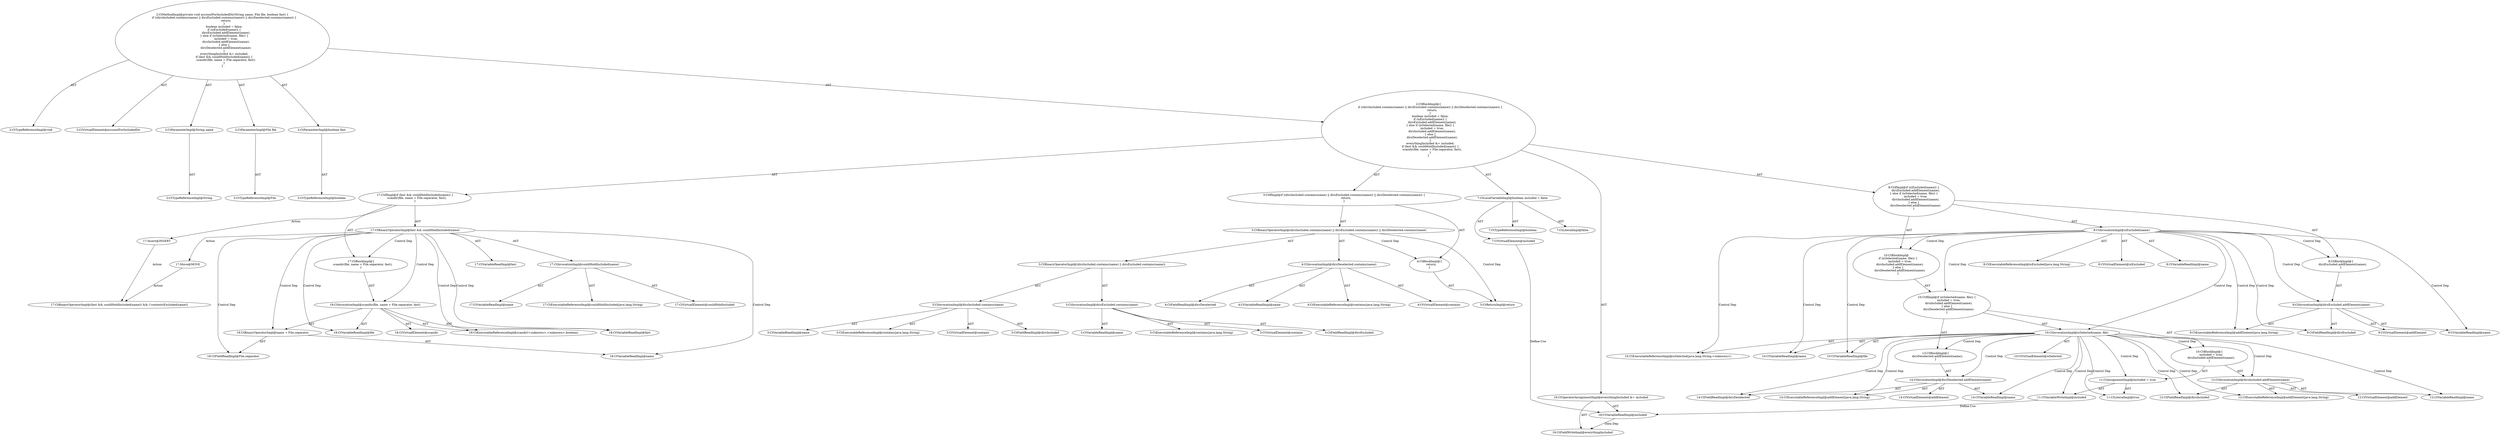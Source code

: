 digraph "accountForIncludedDir#?,String,File,boolean" {
0 [label="2:CtTypeReferenceImpl@void" shape=ellipse]
1 [label="2:CtVirtualElement@accountForIncludedDir" shape=ellipse]
2 [label="2:CtParameterImpl@String name" shape=ellipse]
3 [label="2:CtTypeReferenceImpl@String" shape=ellipse]
4 [label="2:CtParameterImpl@File file" shape=ellipse]
5 [label="2:CtTypeReferenceImpl@File" shape=ellipse]
6 [label="2:CtParameterImpl@boolean fast" shape=ellipse]
7 [label="2:CtTypeReferenceImpl@boolean" shape=ellipse]
8 [label="3:CtExecutableReferenceImpl@contains(java.lang.String)" shape=ellipse]
9 [label="3:CtVirtualElement@contains" shape=ellipse]
10 [label="3:CtFieldReadImpl@dirsIncluded" shape=ellipse]
11 [label="3:CtVariableReadImpl@name" shape=ellipse]
12 [label="3:CtInvocationImpl@dirsIncluded.contains(name)" shape=ellipse]
13 [label="3:CtExecutableReferenceImpl@contains(java.lang.String)" shape=ellipse]
14 [label="3:CtVirtualElement@contains" shape=ellipse]
15 [label="3:CtFieldReadImpl@dirsExcluded" shape=ellipse]
16 [label="3:CtVariableReadImpl@name" shape=ellipse]
17 [label="3:CtInvocationImpl@dirsExcluded.contains(name)" shape=ellipse]
18 [label="3:CtBinaryOperatorImpl@(dirsIncluded.contains(name) || dirsExcluded.contains(name))" shape=ellipse]
19 [label="4:CtExecutableReferenceImpl@contains(java.lang.String)" shape=ellipse]
20 [label="4:CtVirtualElement@contains" shape=ellipse]
21 [label="4:CtFieldReadImpl@dirsDeselected" shape=ellipse]
22 [label="4:CtVariableReadImpl@name" shape=ellipse]
23 [label="4:CtInvocationImpl@dirsDeselected.contains(name)" shape=ellipse]
24 [label="3:CtBinaryOperatorImpl@(dirsIncluded.contains(name) || dirsExcluded.contains(name)) || dirsDeselected.contains(name)" shape=ellipse]
25 [label="5:CtReturnImpl@return" shape=ellipse]
26 [label="4:CtBlockImpl@\{
    return;
\}" shape=ellipse]
27 [label="3:CtIfImpl@if ((dirsIncluded.contains(name) || dirsExcluded.contains(name)) || dirsDeselected.contains(name)) \{
    return;
\}" shape=ellipse]
28 [label="7:CtTypeReferenceImpl@boolean" shape=ellipse]
29 [label="7:CtLiteralImpl@false" shape=ellipse]
30 [label="7:CtVirtualElement@included" shape=ellipse]
31 [label="7:CtLocalVariableImpl@boolean included = false" shape=ellipse]
32 [label="8:CtExecutableReferenceImpl@isExcluded(java.lang.String)" shape=ellipse]
33 [label="8:CtVirtualElement@isExcluded" shape=ellipse]
34 [label="8:CtVariableReadImpl@name" shape=ellipse]
35 [label="8:CtInvocationImpl@isExcluded(name)" shape=ellipse]
36 [label="9:CtExecutableReferenceImpl@addElement(java.lang.String)" shape=ellipse]
37 [label="9:CtVirtualElement@addElement" shape=ellipse]
38 [label="9:CtFieldReadImpl@dirsExcluded" shape=ellipse]
39 [label="9:CtVariableReadImpl@name" shape=ellipse]
40 [label="9:CtInvocationImpl@dirsExcluded.addElement(name)" shape=ellipse]
41 [label="8:CtBlockImpl@\{
    dirsExcluded.addElement(name);
\}" shape=ellipse]
42 [label="10:CtExecutableReferenceImpl@isSelected(java.lang.String,<unknown>)" shape=ellipse]
43 [label="10:CtVirtualElement@isSelected" shape=ellipse]
44 [label="10:CtVariableReadImpl@name" shape=ellipse]
45 [label="10:CtVariableReadImpl@file" shape=ellipse]
46 [label="10:CtInvocationImpl@isSelected(name, file)" shape=ellipse]
47 [label="11:CtVariableWriteImpl@included" shape=ellipse]
48 [label="11:CtLiteralImpl@true" shape=ellipse]
49 [label="11:CtAssignmentImpl@included = true" shape=ellipse]
50 [label="12:CtExecutableReferenceImpl@addElement(java.lang.String)" shape=ellipse]
51 [label="12:CtVirtualElement@addElement" shape=ellipse]
52 [label="12:CtFieldReadImpl@dirsIncluded" shape=ellipse]
53 [label="12:CtVariableReadImpl@name" shape=ellipse]
54 [label="12:CtInvocationImpl@dirsIncluded.addElement(name)" shape=ellipse]
55 [label="10:CtBlockImpl@\{
    included = true;
    dirsIncluded.addElement(name);
\}" shape=ellipse]
56 [label="14:CtExecutableReferenceImpl@addElement(java.lang.String)" shape=ellipse]
57 [label="14:CtVirtualElement@addElement" shape=ellipse]
58 [label="14:CtFieldReadImpl@dirsDeselected" shape=ellipse]
59 [label="14:CtVariableReadImpl@name" shape=ellipse]
60 [label="14:CtInvocationImpl@dirsDeselected.addElement(name)" shape=ellipse]
61 [label="13:CtBlockImpl@\{
    dirsDeselected.addElement(name);
\}" shape=ellipse]
62 [label="10:CtIfImpl@if (isSelected(name, file)) \{
    included = true;
    dirsIncluded.addElement(name);
\} else \{
    dirsDeselected.addElement(name);
\}" shape=ellipse]
63 [label="10:CtBlockImpl@
    if (isSelected(name, file)) \{
        included = true;
        dirsIncluded.addElement(name);
    \} else \{
        dirsDeselected.addElement(name);
    \}
" shape=ellipse]
64 [label="8:CtIfImpl@if (isExcluded(name)) \{
    dirsExcluded.addElement(name);
\} else if (isSelected(name, file)) \{
    included = true;
    dirsIncluded.addElement(name);
\} else \{
    dirsDeselected.addElement(name);
\}" shape=ellipse]
65 [label="16:CtFieldWriteImpl@everythingIncluded" shape=ellipse]
66 [label="16:CtVariableReadImpl@included" shape=ellipse]
67 [label="16:CtOperatorAssignmentImpl@everythingIncluded &= included" shape=ellipse]
68 [label="17:CtVariableReadImpl@fast" shape=ellipse]
69 [label="17:CtExecutableReferenceImpl@couldHoldIncluded(java.lang.String)" shape=ellipse]
70 [label="17:CtVirtualElement@couldHoldIncluded" shape=ellipse]
71 [label="17:CtVariableReadImpl@name" shape=ellipse]
72 [label="17:CtInvocationImpl@couldHoldIncluded(name)" shape=ellipse]
73 [label="17:CtBinaryOperatorImpl@fast && couldHoldIncluded(name)" shape=ellipse]
74 [label="18:CtExecutableReferenceImpl@scandir(<unknown>,<unknown>,boolean)" shape=ellipse]
75 [label="18:CtVirtualElement@scandir" shape=ellipse]
76 [label="18:CtVariableReadImpl@file" shape=ellipse]
77 [label="18:CtVariableReadImpl@name" shape=ellipse]
78 [label="18:CtFieldReadImpl@File.separator" shape=ellipse]
79 [label="18:CtBinaryOperatorImpl@name + File.separator" shape=ellipse]
80 [label="18:CtVariableReadImpl@fast" shape=ellipse]
81 [label="18:CtInvocationImpl@scandir(file, name + File.separator, fast)" shape=ellipse]
82 [label="17:CtBlockImpl@\{
    scandir(file, name + File.separator, fast);
\}" shape=ellipse]
83 [label="17:CtIfImpl@if (fast && couldHoldIncluded(name)) \{
    scandir(file, name + File.separator, fast);
\}" shape=ellipse]
84 [label="2:CtBlockImpl@\{
    if ((dirsIncluded.contains(name) || dirsExcluded.contains(name)) || dirsDeselected.contains(name)) \{
        return;
    \}
    boolean included = false;
    if (isExcluded(name)) \{
        dirsExcluded.addElement(name);
    \} else if (isSelected(name, file)) \{
        included = true;
        dirsIncluded.addElement(name);
    \} else \{
        dirsDeselected.addElement(name);
    \}
    everythingIncluded &= included;
    if (fast && couldHoldIncluded(name)) \{
        scandir(file, name + File.separator, fast);
    \}
\}" shape=ellipse]
85 [label="2:CtMethodImpl@private void accountForIncludedDir(String name, File file, boolean fast) \{
    if ((dirsIncluded.contains(name) || dirsExcluded.contains(name)) || dirsDeselected.contains(name)) \{
        return;
    \}
    boolean included = false;
    if (isExcluded(name)) \{
        dirsExcluded.addElement(name);
    \} else if (isSelected(name, file)) \{
        included = true;
        dirsIncluded.addElement(name);
    \} else \{
        dirsDeselected.addElement(name);
    \}
    everythingIncluded &= included;
    if (fast && couldHoldIncluded(name)) \{
        scandir(file, name + File.separator, fast);
    \}
\}" shape=ellipse]
86 [label="17:Insert@INSERT" shape=ellipse]
87 [label="17:CtBinaryOperatorImpl@(fast && couldHoldIncluded(name)) && (!contentsExcluded(name))" shape=ellipse]
88 [label="17:Move@MOVE" shape=ellipse]
2 -> 3 [label="AST"];
4 -> 5 [label="AST"];
6 -> 7 [label="AST"];
12 -> 9 [label="AST"];
12 -> 10 [label="AST"];
12 -> 8 [label="AST"];
12 -> 11 [label="AST"];
17 -> 14 [label="AST"];
17 -> 15 [label="AST"];
17 -> 13 [label="AST"];
17 -> 16 [label="AST"];
18 -> 12 [label="AST"];
18 -> 17 [label="AST"];
23 -> 20 [label="AST"];
23 -> 21 [label="AST"];
23 -> 19 [label="AST"];
23 -> 22 [label="AST"];
24 -> 18 [label="AST"];
24 -> 23 [label="AST"];
24 -> 26 [label="Control Dep"];
24 -> 25 [label="Control Dep"];
26 -> 25 [label="AST"];
27 -> 24 [label="AST"];
27 -> 26 [label="AST"];
30 -> 66 [label="Define-Use"];
31 -> 30 [label="AST"];
31 -> 28 [label="AST"];
31 -> 29 [label="AST"];
35 -> 33 [label="AST"];
35 -> 32 [label="AST"];
35 -> 34 [label="AST"];
35 -> 41 [label="Control Dep"];
35 -> 40 [label="Control Dep"];
35 -> 36 [label="Control Dep"];
35 -> 38 [label="Control Dep"];
35 -> 39 [label="Control Dep"];
35 -> 63 [label="Control Dep"];
35 -> 62 [label="Control Dep"];
35 -> 46 [label="Control Dep"];
35 -> 42 [label="Control Dep"];
35 -> 44 [label="Control Dep"];
35 -> 45 [label="Control Dep"];
40 -> 37 [label="AST"];
40 -> 38 [label="AST"];
40 -> 36 [label="AST"];
40 -> 39 [label="AST"];
41 -> 40 [label="AST"];
46 -> 43 [label="AST"];
46 -> 42 [label="AST"];
46 -> 44 [label="AST"];
46 -> 45 [label="AST"];
46 -> 55 [label="Control Dep"];
46 -> 49 [label="Control Dep"];
46 -> 47 [label="Control Dep"];
46 -> 48 [label="Control Dep"];
46 -> 54 [label="Control Dep"];
46 -> 50 [label="Control Dep"];
46 -> 52 [label="Control Dep"];
46 -> 53 [label="Control Dep"];
46 -> 61 [label="Control Dep"];
46 -> 60 [label="Control Dep"];
46 -> 56 [label="Control Dep"];
46 -> 58 [label="Control Dep"];
46 -> 59 [label="Control Dep"];
47 -> 66 [label="Define-Use"];
49 -> 47 [label="AST"];
49 -> 48 [label="AST"];
54 -> 51 [label="AST"];
54 -> 52 [label="AST"];
54 -> 50 [label="AST"];
54 -> 53 [label="AST"];
55 -> 49 [label="AST"];
55 -> 54 [label="AST"];
60 -> 57 [label="AST"];
60 -> 58 [label="AST"];
60 -> 56 [label="AST"];
60 -> 59 [label="AST"];
61 -> 60 [label="AST"];
62 -> 46 [label="AST"];
62 -> 55 [label="AST"];
62 -> 61 [label="AST"];
63 -> 62 [label="AST"];
64 -> 35 [label="AST"];
64 -> 41 [label="AST"];
64 -> 63 [label="AST"];
66 -> 65 [label="Data Dep"];
67 -> 65 [label="AST"];
67 -> 66 [label="AST"];
72 -> 70 [label="AST"];
72 -> 69 [label="AST"];
72 -> 71 [label="AST"];
73 -> 68 [label="AST"];
73 -> 72 [label="AST"];
73 -> 82 [label="Control Dep"];
73 -> 81 [label="Control Dep"];
73 -> 74 [label="Control Dep"];
73 -> 76 [label="Control Dep"];
73 -> 79 [label="Control Dep"];
73 -> 77 [label="Control Dep"];
73 -> 78 [label="Control Dep"];
73 -> 80 [label="Control Dep"];
73 -> 88 [label="Action"];
79 -> 77 [label="AST"];
79 -> 78 [label="AST"];
81 -> 75 [label="AST"];
81 -> 74 [label="AST"];
81 -> 76 [label="AST"];
81 -> 79 [label="AST"];
81 -> 80 [label="AST"];
82 -> 81 [label="AST"];
83 -> 73 [label="AST"];
83 -> 82 [label="AST"];
83 -> 86 [label="Action"];
84 -> 27 [label="AST"];
84 -> 31 [label="AST"];
84 -> 64 [label="AST"];
84 -> 67 [label="AST"];
84 -> 83 [label="AST"];
85 -> 1 [label="AST"];
85 -> 0 [label="AST"];
85 -> 2 [label="AST"];
85 -> 4 [label="AST"];
85 -> 6 [label="AST"];
85 -> 84 [label="AST"];
86 -> 87 [label="Action"];
88 -> 87 [label="Action"];
}